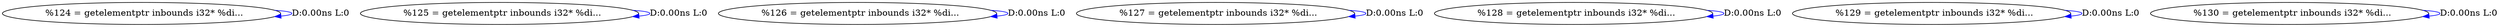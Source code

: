 digraph {
Node0x371bfd0[label="  %124 = getelementptr inbounds i32* %di..."];
Node0x371bfd0 -> Node0x371bfd0[label="D:0.00ns L:0",color=blue];
Node0x371c190[label="  %125 = getelementptr inbounds i32* %di..."];
Node0x371c190 -> Node0x371c190[label="D:0.00ns L:0",color=blue];
Node0x371c350[label="  %126 = getelementptr inbounds i32* %di..."];
Node0x371c350 -> Node0x371c350[label="D:0.00ns L:0",color=blue];
Node0x371c510[label="  %127 = getelementptr inbounds i32* %di..."];
Node0x371c510 -> Node0x371c510[label="D:0.00ns L:0",color=blue];
Node0x371c6d0[label="  %128 = getelementptr inbounds i32* %di..."];
Node0x371c6d0 -> Node0x371c6d0[label="D:0.00ns L:0",color=blue];
Node0x371c890[label="  %129 = getelementptr inbounds i32* %di..."];
Node0x371c890 -> Node0x371c890[label="D:0.00ns L:0",color=blue];
Node0x371ca50[label="  %130 = getelementptr inbounds i32* %di..."];
Node0x371ca50 -> Node0x371ca50[label="D:0.00ns L:0",color=blue];
}
